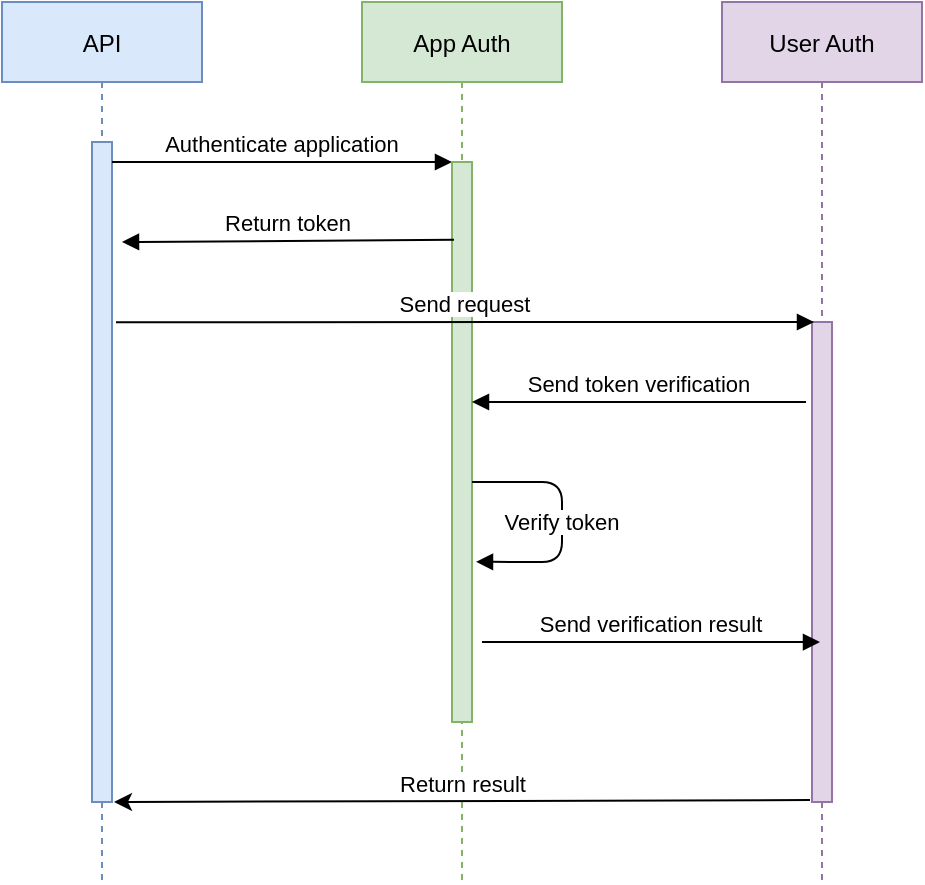 <mxfile version="18.0.1" type="device"><diagram id="kgpKYQtTHZ0yAKxKKP6v" name="Page-1"><mxGraphModel dx="1102" dy="857" grid="1" gridSize="10" guides="1" tooltips="1" connect="1" arrows="1" fold="1" page="1" pageScale="1" pageWidth="850" pageHeight="1100" math="0" shadow="0"><root><mxCell id="0"/><mxCell id="1" parent="0"/><mxCell id="3nuBFxr9cyL0pnOWT2aG-1" value="API" style="shape=umlLifeline;perimeter=lifelinePerimeter;container=1;collapsible=0;recursiveResize=0;rounded=0;shadow=0;strokeWidth=1;fillColor=#dae8fc;strokeColor=#6c8ebf;" parent="1" vertex="1"><mxGeometry x="120" y="80" width="100" height="440" as="geometry"/></mxCell><mxCell id="3nuBFxr9cyL0pnOWT2aG-2" value="" style="points=[];perimeter=orthogonalPerimeter;rounded=0;shadow=0;strokeWidth=1;fillColor=#dae8fc;strokeColor=#6c8ebf;" parent="3nuBFxr9cyL0pnOWT2aG-1" vertex="1"><mxGeometry x="45" y="70" width="10" height="330" as="geometry"/></mxCell><mxCell id="KGj4qKOz8Qz_p6L3Hzzv-6" value="Authenticate application" style="verticalAlign=bottom;endArrow=block;entryX=0;entryY=0;shadow=0;strokeWidth=1;" edge="1" parent="3nuBFxr9cyL0pnOWT2aG-1"><mxGeometry relative="1" as="geometry"><mxPoint x="55" y="80" as="sourcePoint"/><mxPoint x="225" y="80" as="targetPoint"/></mxGeometry></mxCell><mxCell id="3nuBFxr9cyL0pnOWT2aG-5" value="App Auth" style="shape=umlLifeline;perimeter=lifelinePerimeter;container=1;collapsible=0;recursiveResize=0;rounded=0;shadow=0;strokeWidth=1;fillColor=#d5e8d4;strokeColor=#82b366;" parent="1" vertex="1"><mxGeometry x="300" y="80" width="100" height="440" as="geometry"/></mxCell><mxCell id="3nuBFxr9cyL0pnOWT2aG-6" value="" style="points=[];perimeter=orthogonalPerimeter;rounded=0;shadow=0;strokeWidth=1;fillColor=#d5e8d4;strokeColor=#82b366;" parent="3nuBFxr9cyL0pnOWT2aG-5" vertex="1"><mxGeometry x="45" y="80" width="10" height="280" as="geometry"/></mxCell><mxCell id="KGj4qKOz8Qz_p6L3Hzzv-15" value="Verify token" style="verticalAlign=bottom;endArrow=block;shadow=0;strokeWidth=1;entryX=1.2;entryY=0.714;entryDx=0;entryDy=0;entryPerimeter=0;" edge="1" parent="3nuBFxr9cyL0pnOWT2aG-5" target="3nuBFxr9cyL0pnOWT2aG-6"><mxGeometry x="0.154" relative="1" as="geometry"><mxPoint x="55" y="240" as="sourcePoint"/><mxPoint x="55" y="290" as="targetPoint"/><Array as="points"><mxPoint x="100" y="240"/><mxPoint x="100" y="280"/></Array><mxPoint as="offset"/></mxGeometry></mxCell><mxCell id="3nuBFxr9cyL0pnOWT2aG-9" value="Return token" style="verticalAlign=bottom;endArrow=block;shadow=0;strokeWidth=1;exitX=0.1;exitY=0.139;exitDx=0;exitDy=0;exitPerimeter=0;" parent="1" source="3nuBFxr9cyL0pnOWT2aG-6" edge="1"><mxGeometry relative="1" as="geometry"><mxPoint x="340" y="200" as="sourcePoint"/><mxPoint x="180" y="200" as="targetPoint"/></mxGeometry></mxCell><mxCell id="KGj4qKOz8Qz_p6L3Hzzv-1" value="User Auth" style="shape=umlLifeline;perimeter=lifelinePerimeter;container=1;collapsible=0;recursiveResize=0;rounded=0;shadow=0;strokeWidth=1;fillColor=#e1d5e7;strokeColor=#9673a6;" vertex="1" parent="1"><mxGeometry x="480" y="80" width="100" height="440" as="geometry"/></mxCell><mxCell id="KGj4qKOz8Qz_p6L3Hzzv-2" value="" style="points=[];perimeter=orthogonalPerimeter;rounded=0;shadow=0;strokeWidth=1;fillColor=#e1d5e7;strokeColor=#9673a6;" vertex="1" parent="KGj4qKOz8Qz_p6L3Hzzv-1"><mxGeometry x="45" y="160" width="10" height="240" as="geometry"/></mxCell><mxCell id="KGj4qKOz8Qz_p6L3Hzzv-13" value="Send token verification" style="verticalAlign=bottom;endArrow=block;shadow=0;strokeWidth=1;exitX=-0.3;exitY=0.488;exitDx=0;exitDy=0;exitPerimeter=0;" edge="1" parent="KGj4qKOz8Qz_p6L3Hzzv-1"><mxGeometry relative="1" as="geometry"><mxPoint x="42" y="200.0" as="sourcePoint"/><mxPoint x="-125" y="200.0" as="targetPoint"/></mxGeometry></mxCell><mxCell id="KGj4qKOz8Qz_p6L3Hzzv-4" value="Send request" style="verticalAlign=bottom;endArrow=block;entryX=0.1;entryY=0;shadow=0;strokeWidth=1;exitX=1.2;exitY=0.273;exitDx=0;exitDy=0;exitPerimeter=0;entryDx=0;entryDy=0;entryPerimeter=0;" edge="1" parent="1" source="3nuBFxr9cyL0pnOWT2aG-2" target="KGj4qKOz8Qz_p6L3Hzzv-2"><mxGeometry relative="1" as="geometry"><mxPoint x="180" y="240.0" as="sourcePoint"/><mxPoint x="350" y="240.0" as="targetPoint"/></mxGeometry></mxCell><mxCell id="KGj4qKOz8Qz_p6L3Hzzv-14" value="Send verification result" style="verticalAlign=bottom;endArrow=block;shadow=0;strokeWidth=1;entryX=0;entryY=0.2;entryDx=0;entryDy=0;entryPerimeter=0;exitX=1.1;exitY=0.522;exitDx=0;exitDy=0;exitPerimeter=0;" edge="1" parent="1"><mxGeometry relative="1" as="geometry"><mxPoint x="360" y="400.06" as="sourcePoint"/><mxPoint x="529" y="400" as="targetPoint"/></mxGeometry></mxCell><mxCell id="KGj4qKOz8Qz_p6L3Hzzv-16" value="" style="endArrow=classic;html=1;rounded=0;exitX=-0.1;exitY=0.996;exitDx=0;exitDy=0;exitPerimeter=0;entryX=1.1;entryY=1;entryDx=0;entryDy=0;entryPerimeter=0;" edge="1" parent="1" source="KGj4qKOz8Qz_p6L3Hzzv-2" target="3nuBFxr9cyL0pnOWT2aG-2"><mxGeometry width="50" height="50" relative="1" as="geometry"><mxPoint x="390" y="520" as="sourcePoint"/><mxPoint x="440" y="470" as="targetPoint"/></mxGeometry></mxCell><mxCell id="KGj4qKOz8Qz_p6L3Hzzv-19" value="Return result" style="edgeLabel;html=1;align=center;verticalAlign=middle;resizable=0;points=[];" vertex="1" connectable="0" parent="KGj4qKOz8Qz_p6L3Hzzv-16"><mxGeometry x="-0.132" y="1" relative="1" as="geometry"><mxPoint x="-23" y="-10" as="offset"/></mxGeometry></mxCell></root></mxGraphModel></diagram></mxfile>